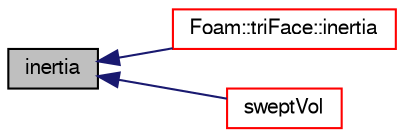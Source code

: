 digraph "inertia"
{
  bgcolor="transparent";
  edge [fontname="FreeSans",fontsize="10",labelfontname="FreeSans",labelfontsize="10"];
  node [fontname="FreeSans",fontsize="10",shape=record];
  rankdir="LR";
  Node154 [label="inertia",height=0.2,width=0.4,color="black", fillcolor="grey75", style="filled", fontcolor="black"];
  Node154 -> Node155 [dir="back",color="midnightblue",fontsize="10",style="solid",fontname="FreeSans"];
  Node155 [label="Foam::triFace::inertia",height=0.2,width=0.4,color="red",URL="$a27234.html#a44e64cc9697e6babe8b9ad184a78b888",tooltip="Return the inertia tensor, with optional reference. "];
  Node154 -> Node158 [dir="back",color="midnightblue",fontsize="10",style="solid",fontname="FreeSans"];
  Node158 [label="sweptVol",height=0.2,width=0.4,color="red",URL="$a27606.html#a45d2cf5f5f45fd03a902582b2b48ed3f",tooltip="Return swept-volume. "];
}
